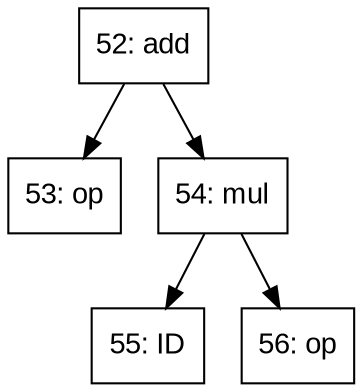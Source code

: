 digraph rd{node [fontname="Arial" shape=box]
v_52 [label="52: add"]
v_53 [label="53: op"]
v_52->v_53
v_54 [label="54: mul"]
v_52->v_54
v_55 [label="55: ID"]
v_54->v_55
v_56 [label="56: op"]
v_54->v_56
}
